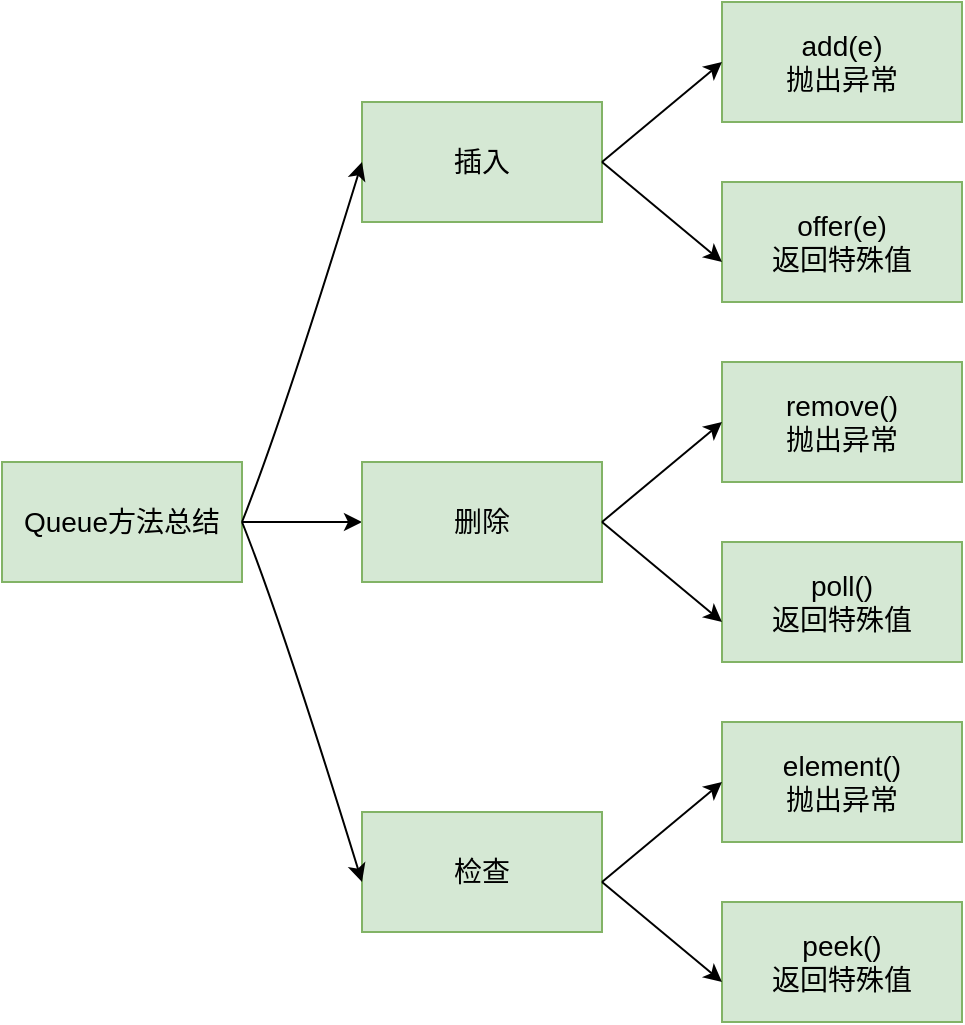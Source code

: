 <mxfile version="20.6.2" type="device"><diagram id="1hZ2BCltEnDeL2M1Iltq" name="第 1 页"><mxGraphModel dx="772" dy="489" grid="1" gridSize="10" guides="1" tooltips="1" connect="1" arrows="1" fold="1" page="1" pageScale="1" pageWidth="827" pageHeight="1169" math="0" shadow="0"><root><mxCell id="0"/><mxCell id="1" parent="0"/><mxCell id="Lp4Nfp8LQ5DKEwAHCwrV-8" style="edgeStyle=orthogonalEdgeStyle;rounded=0;orthogonalLoop=1;jettySize=auto;html=1;exitX=1;exitY=0.5;exitDx=0;exitDy=0;entryX=0;entryY=0.5;entryDx=0;entryDy=0;fontSize=14;" edge="1" parent="1" source="Lp4Nfp8LQ5DKEwAHCwrV-1" target="Lp4Nfp8LQ5DKEwAHCwrV-6"><mxGeometry relative="1" as="geometry"/></mxCell><mxCell id="Lp4Nfp8LQ5DKEwAHCwrV-1" value="Queue方法总结" style="rounded=0;whiteSpace=wrap;html=1;fontSize=14;fillColor=#d5e8d4;strokeColor=#82b366;" vertex="1" parent="1"><mxGeometry x="340" y="680" width="120" height="60" as="geometry"/></mxCell><mxCell id="Lp4Nfp8LQ5DKEwAHCwrV-2" value="插入" style="rounded=0;whiteSpace=wrap;html=1;fontSize=14;fillColor=#d5e8d4;strokeColor=#82b366;" vertex="1" parent="1"><mxGeometry x="520" y="500" width="120" height="60" as="geometry"/></mxCell><mxCell id="Lp4Nfp8LQ5DKEwAHCwrV-5" value="" style="curved=1;endArrow=classic;html=1;rounded=0;entryX=0;entryY=0.5;entryDx=0;entryDy=0;fontSize=14;" edge="1" parent="1" target="Lp4Nfp8LQ5DKEwAHCwrV-2"><mxGeometry width="50" height="50" relative="1" as="geometry"><mxPoint x="460" y="710" as="sourcePoint"/><mxPoint x="510" y="660" as="targetPoint"/><Array as="points"><mxPoint x="480" y="660"/></Array></mxGeometry></mxCell><mxCell id="Lp4Nfp8LQ5DKEwAHCwrV-6" value="删除" style="rounded=0;whiteSpace=wrap;html=1;fontSize=14;fillColor=#d5e8d4;strokeColor=#82b366;" vertex="1" parent="1"><mxGeometry x="520" y="680" width="120" height="60" as="geometry"/></mxCell><mxCell id="Lp4Nfp8LQ5DKEwAHCwrV-7" value="检查" style="rounded=0;whiteSpace=wrap;html=1;fontSize=14;fillColor=#d5e8d4;strokeColor=#82b366;" vertex="1" parent="1"><mxGeometry x="520" y="855" width="120" height="60" as="geometry"/></mxCell><mxCell id="Lp4Nfp8LQ5DKEwAHCwrV-10" value="" style="curved=1;endArrow=classic;html=1;rounded=0;fontSize=14;" edge="1" parent="1"><mxGeometry width="50" height="50" relative="1" as="geometry"><mxPoint x="460" y="710" as="sourcePoint"/><mxPoint x="520" y="890" as="targetPoint"/><Array as="points"><mxPoint x="480" y="760"/></Array></mxGeometry></mxCell><mxCell id="Lp4Nfp8LQ5DKEwAHCwrV-11" value="&lt;div style=&quot;font-size: 14px;&quot;&gt;&lt;span style=&quot;background-color: initial;&quot;&gt;add(e)&lt;/span&gt;&lt;br&gt;&lt;/div&gt;&lt;div style=&quot;font-size: 14px;&quot;&gt;抛出异常&lt;/div&gt;" style="rounded=0;whiteSpace=wrap;html=1;fontSize=14;fillColor=#d5e8d4;strokeColor=#82b366;" vertex="1" parent="1"><mxGeometry x="700" y="450" width="120" height="60" as="geometry"/></mxCell><mxCell id="Lp4Nfp8LQ5DKEwAHCwrV-13" value="" style="endArrow=classic;html=1;rounded=0;entryX=0;entryY=0.5;entryDx=0;entryDy=0;fontSize=14;" edge="1" parent="1" target="Lp4Nfp8LQ5DKEwAHCwrV-11"><mxGeometry width="50" height="50" relative="1" as="geometry"><mxPoint x="640" y="530" as="sourcePoint"/><mxPoint x="690" y="480" as="targetPoint"/></mxGeometry></mxCell><mxCell id="Lp4Nfp8LQ5DKEwAHCwrV-14" value="offer(e)&lt;br style=&quot;font-size: 14px;&quot;&gt;返回特殊值" style="rounded=0;whiteSpace=wrap;html=1;fontSize=14;fillColor=#d5e8d4;strokeColor=#82b366;" vertex="1" parent="1"><mxGeometry x="700" y="540" width="120" height="60" as="geometry"/></mxCell><mxCell id="Lp4Nfp8LQ5DKEwAHCwrV-15" value="" style="endArrow=classic;html=1;rounded=0;entryX=0;entryY=0.5;entryDx=0;entryDy=0;fontSize=14;" edge="1" parent="1"><mxGeometry width="50" height="50" relative="1" as="geometry"><mxPoint x="640" y="530" as="sourcePoint"/><mxPoint x="700" y="580" as="targetPoint"/></mxGeometry></mxCell><mxCell id="Lp4Nfp8LQ5DKEwAHCwrV-16" value="&lt;div style=&quot;font-size: 14px;&quot;&gt;&lt;span style=&quot;background-color: initial;&quot;&gt;remove()&lt;/span&gt;&lt;br&gt;&lt;/div&gt;&lt;div style=&quot;font-size: 14px;&quot;&gt;抛出异常&lt;/div&gt;" style="rounded=0;whiteSpace=wrap;html=1;fontSize=14;fillColor=#d5e8d4;strokeColor=#82b366;" vertex="1" parent="1"><mxGeometry x="700" y="630" width="120" height="60" as="geometry"/></mxCell><mxCell id="Lp4Nfp8LQ5DKEwAHCwrV-17" value="" style="endArrow=classic;html=1;rounded=0;entryX=0;entryY=0.5;entryDx=0;entryDy=0;fontSize=14;" edge="1" parent="1" target="Lp4Nfp8LQ5DKEwAHCwrV-16"><mxGeometry width="50" height="50" relative="1" as="geometry"><mxPoint x="640" y="710" as="sourcePoint"/><mxPoint x="690" y="660" as="targetPoint"/></mxGeometry></mxCell><mxCell id="Lp4Nfp8LQ5DKEwAHCwrV-18" value="&lt;div style=&quot;font-size: 14px;&quot;&gt;&lt;span style=&quot;background-color: initial;&quot;&gt;poll()&lt;/span&gt;&lt;br&gt;&lt;/div&gt;返回特殊值" style="rounded=0;whiteSpace=wrap;html=1;fontSize=14;fillColor=#d5e8d4;strokeColor=#82b366;" vertex="1" parent="1"><mxGeometry x="700" y="720" width="120" height="60" as="geometry"/></mxCell><mxCell id="Lp4Nfp8LQ5DKEwAHCwrV-19" value="" style="endArrow=classic;html=1;rounded=0;entryX=0;entryY=0.5;entryDx=0;entryDy=0;fontSize=14;" edge="1" parent="1"><mxGeometry width="50" height="50" relative="1" as="geometry"><mxPoint x="640" y="710" as="sourcePoint"/><mxPoint x="700" y="760" as="targetPoint"/></mxGeometry></mxCell><mxCell id="Lp4Nfp8LQ5DKEwAHCwrV-20" value="&lt;div style=&quot;font-size: 14px;&quot;&gt;&lt;span style=&quot;background-color: initial;&quot;&gt;element()&lt;/span&gt;&lt;br&gt;&lt;/div&gt;&lt;div style=&quot;font-size: 14px;&quot;&gt;抛出异常&lt;/div&gt;" style="rounded=0;whiteSpace=wrap;html=1;fontSize=14;fillColor=#d5e8d4;strokeColor=#82b366;" vertex="1" parent="1"><mxGeometry x="700" y="810" width="120" height="60" as="geometry"/></mxCell><mxCell id="Lp4Nfp8LQ5DKEwAHCwrV-21" value="" style="endArrow=classic;html=1;rounded=0;entryX=0;entryY=0.5;entryDx=0;entryDy=0;fontSize=14;" edge="1" parent="1" target="Lp4Nfp8LQ5DKEwAHCwrV-20"><mxGeometry width="50" height="50" relative="1" as="geometry"><mxPoint x="640" y="890" as="sourcePoint"/><mxPoint x="690" y="840" as="targetPoint"/></mxGeometry></mxCell><mxCell id="Lp4Nfp8LQ5DKEwAHCwrV-22" value="&lt;div style=&quot;font-size: 14px;&quot;&gt;&lt;span style=&quot;background-color: initial;&quot;&gt;peek()&lt;/span&gt;&lt;br&gt;&lt;/div&gt;返回特殊值" style="rounded=0;whiteSpace=wrap;html=1;fontSize=14;fillColor=#d5e8d4;strokeColor=#82b366;" vertex="1" parent="1"><mxGeometry x="700" y="900" width="120" height="60" as="geometry"/></mxCell><mxCell id="Lp4Nfp8LQ5DKEwAHCwrV-23" value="" style="endArrow=classic;html=1;rounded=0;entryX=0;entryY=0.5;entryDx=0;entryDy=0;fontSize=14;" edge="1" parent="1"><mxGeometry width="50" height="50" relative="1" as="geometry"><mxPoint x="640" y="890" as="sourcePoint"/><mxPoint x="700" y="940" as="targetPoint"/></mxGeometry></mxCell></root></mxGraphModel></diagram></mxfile>